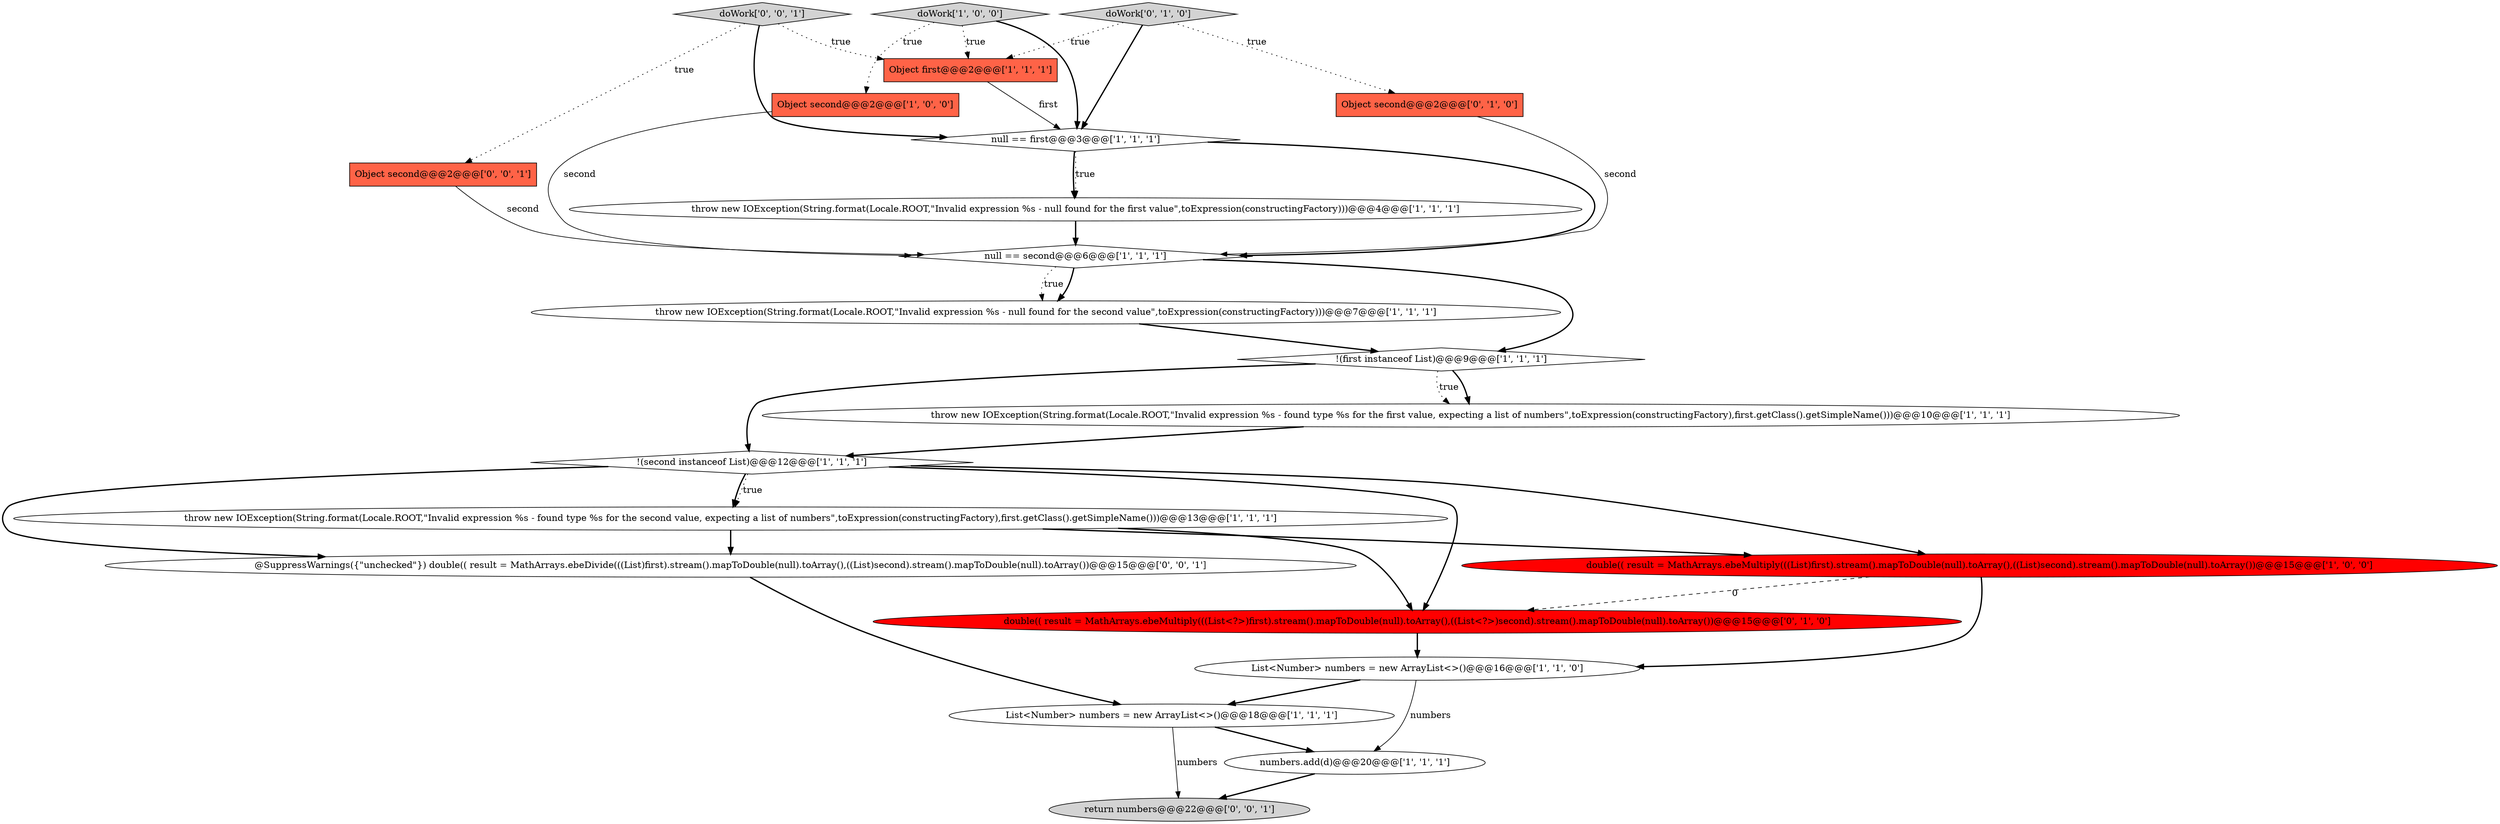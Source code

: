 digraph {
11 [style = filled, label = "!(first instanceof List)@@@9@@@['1', '1', '1']", fillcolor = white, shape = diamond image = "AAA0AAABBB1BBB"];
4 [style = filled, label = "throw new IOException(String.format(Locale.ROOT,\"Invalid expression %s - null found for the second value\",toExpression(constructingFactory)))@@@7@@@['1', '1', '1']", fillcolor = white, shape = ellipse image = "AAA0AAABBB1BBB"];
18 [style = filled, label = "return numbers@@@22@@@['0', '0', '1']", fillcolor = lightgray, shape = ellipse image = "AAA0AAABBB3BBB"];
14 [style = filled, label = "throw new IOException(String.format(Locale.ROOT,\"Invalid expression %s - found type %s for the first value, expecting a list of numbers\",toExpression(constructingFactory),first.getClass().getSimpleName()))@@@10@@@['1', '1', '1']", fillcolor = white, shape = ellipse image = "AAA0AAABBB1BBB"];
2 [style = filled, label = "null == second@@@6@@@['1', '1', '1']", fillcolor = white, shape = diamond image = "AAA0AAABBB1BBB"];
21 [style = filled, label = "@SuppressWarnings({\"unchecked\"}) double(( result = MathArrays.ebeDivide(((List)first).stream().mapToDouble(null).toArray(),((List)second).stream().mapToDouble(null).toArray())@@@15@@@['0', '0', '1']", fillcolor = white, shape = ellipse image = "AAA0AAABBB3BBB"];
7 [style = filled, label = "List<Number> numbers = new ArrayList<>()@@@16@@@['1', '1', '0']", fillcolor = white, shape = ellipse image = "AAA0AAABBB1BBB"];
15 [style = filled, label = "Object second@@@2@@@['0', '1', '0']", fillcolor = tomato, shape = box image = "AAA0AAABBB2BBB"];
3 [style = filled, label = "Object first@@@2@@@['1', '1', '1']", fillcolor = tomato, shape = box image = "AAA0AAABBB1BBB"];
19 [style = filled, label = "doWork['0', '0', '1']", fillcolor = lightgray, shape = diamond image = "AAA0AAABBB3BBB"];
16 [style = filled, label = "double(( result = MathArrays.ebeMultiply(((List<?>)first).stream().mapToDouble(null).toArray(),((List<?>)second).stream().mapToDouble(null).toArray())@@@15@@@['0', '1', '0']", fillcolor = red, shape = ellipse image = "AAA1AAABBB2BBB"];
20 [style = filled, label = "Object second@@@2@@@['0', '0', '1']", fillcolor = tomato, shape = box image = "AAA0AAABBB3BBB"];
9 [style = filled, label = "!(second instanceof List)@@@12@@@['1', '1', '1']", fillcolor = white, shape = diamond image = "AAA0AAABBB1BBB"];
8 [style = filled, label = "doWork['1', '0', '0']", fillcolor = lightgray, shape = diamond image = "AAA0AAABBB1BBB"];
12 [style = filled, label = "null == first@@@3@@@['1', '1', '1']", fillcolor = white, shape = diamond image = "AAA0AAABBB1BBB"];
6 [style = filled, label = "throw new IOException(String.format(Locale.ROOT,\"Invalid expression %s - found type %s for the second value, expecting a list of numbers\",toExpression(constructingFactory),first.getClass().getSimpleName()))@@@13@@@['1', '1', '1']", fillcolor = white, shape = ellipse image = "AAA0AAABBB1BBB"];
17 [style = filled, label = "doWork['0', '1', '0']", fillcolor = lightgray, shape = diamond image = "AAA0AAABBB2BBB"];
1 [style = filled, label = "Object second@@@2@@@['1', '0', '0']", fillcolor = tomato, shape = box image = "AAA0AAABBB1BBB"];
0 [style = filled, label = "double(( result = MathArrays.ebeMultiply(((List)first).stream().mapToDouble(null).toArray(),((List)second).stream().mapToDouble(null).toArray())@@@15@@@['1', '0', '0']", fillcolor = red, shape = ellipse image = "AAA1AAABBB1BBB"];
10 [style = filled, label = "List<Number> numbers = new ArrayList<>()@@@18@@@['1', '1', '1']", fillcolor = white, shape = ellipse image = "AAA0AAABBB1BBB"];
13 [style = filled, label = "numbers.add(d)@@@20@@@['1', '1', '1']", fillcolor = white, shape = ellipse image = "AAA0AAABBB1BBB"];
5 [style = filled, label = "throw new IOException(String.format(Locale.ROOT,\"Invalid expression %s - null found for the first value\",toExpression(constructingFactory)))@@@4@@@['1', '1', '1']", fillcolor = white, shape = ellipse image = "AAA0AAABBB1BBB"];
21->10 [style = bold, label=""];
12->5 [style = bold, label=""];
9->0 [style = bold, label=""];
19->12 [style = bold, label=""];
11->14 [style = bold, label=""];
7->10 [style = bold, label=""];
20->2 [style = solid, label="second"];
19->20 [style = dotted, label="true"];
6->21 [style = bold, label=""];
0->16 [style = dashed, label="0"];
11->14 [style = dotted, label="true"];
3->12 [style = solid, label="first"];
16->7 [style = bold, label=""];
6->0 [style = bold, label=""];
15->2 [style = solid, label="second"];
9->6 [style = dotted, label="true"];
2->4 [style = bold, label=""];
10->18 [style = solid, label="numbers"];
11->9 [style = bold, label=""];
17->3 [style = dotted, label="true"];
1->2 [style = solid, label="second"];
8->3 [style = dotted, label="true"];
9->16 [style = bold, label=""];
9->6 [style = bold, label=""];
0->7 [style = bold, label=""];
8->1 [style = dotted, label="true"];
12->2 [style = bold, label=""];
5->2 [style = bold, label=""];
17->12 [style = bold, label=""];
17->15 [style = dotted, label="true"];
10->13 [style = bold, label=""];
12->5 [style = dotted, label="true"];
19->3 [style = dotted, label="true"];
6->16 [style = bold, label=""];
2->4 [style = dotted, label="true"];
9->21 [style = bold, label=""];
7->13 [style = solid, label="numbers"];
14->9 [style = bold, label=""];
4->11 [style = bold, label=""];
2->11 [style = bold, label=""];
8->12 [style = bold, label=""];
13->18 [style = bold, label=""];
}
